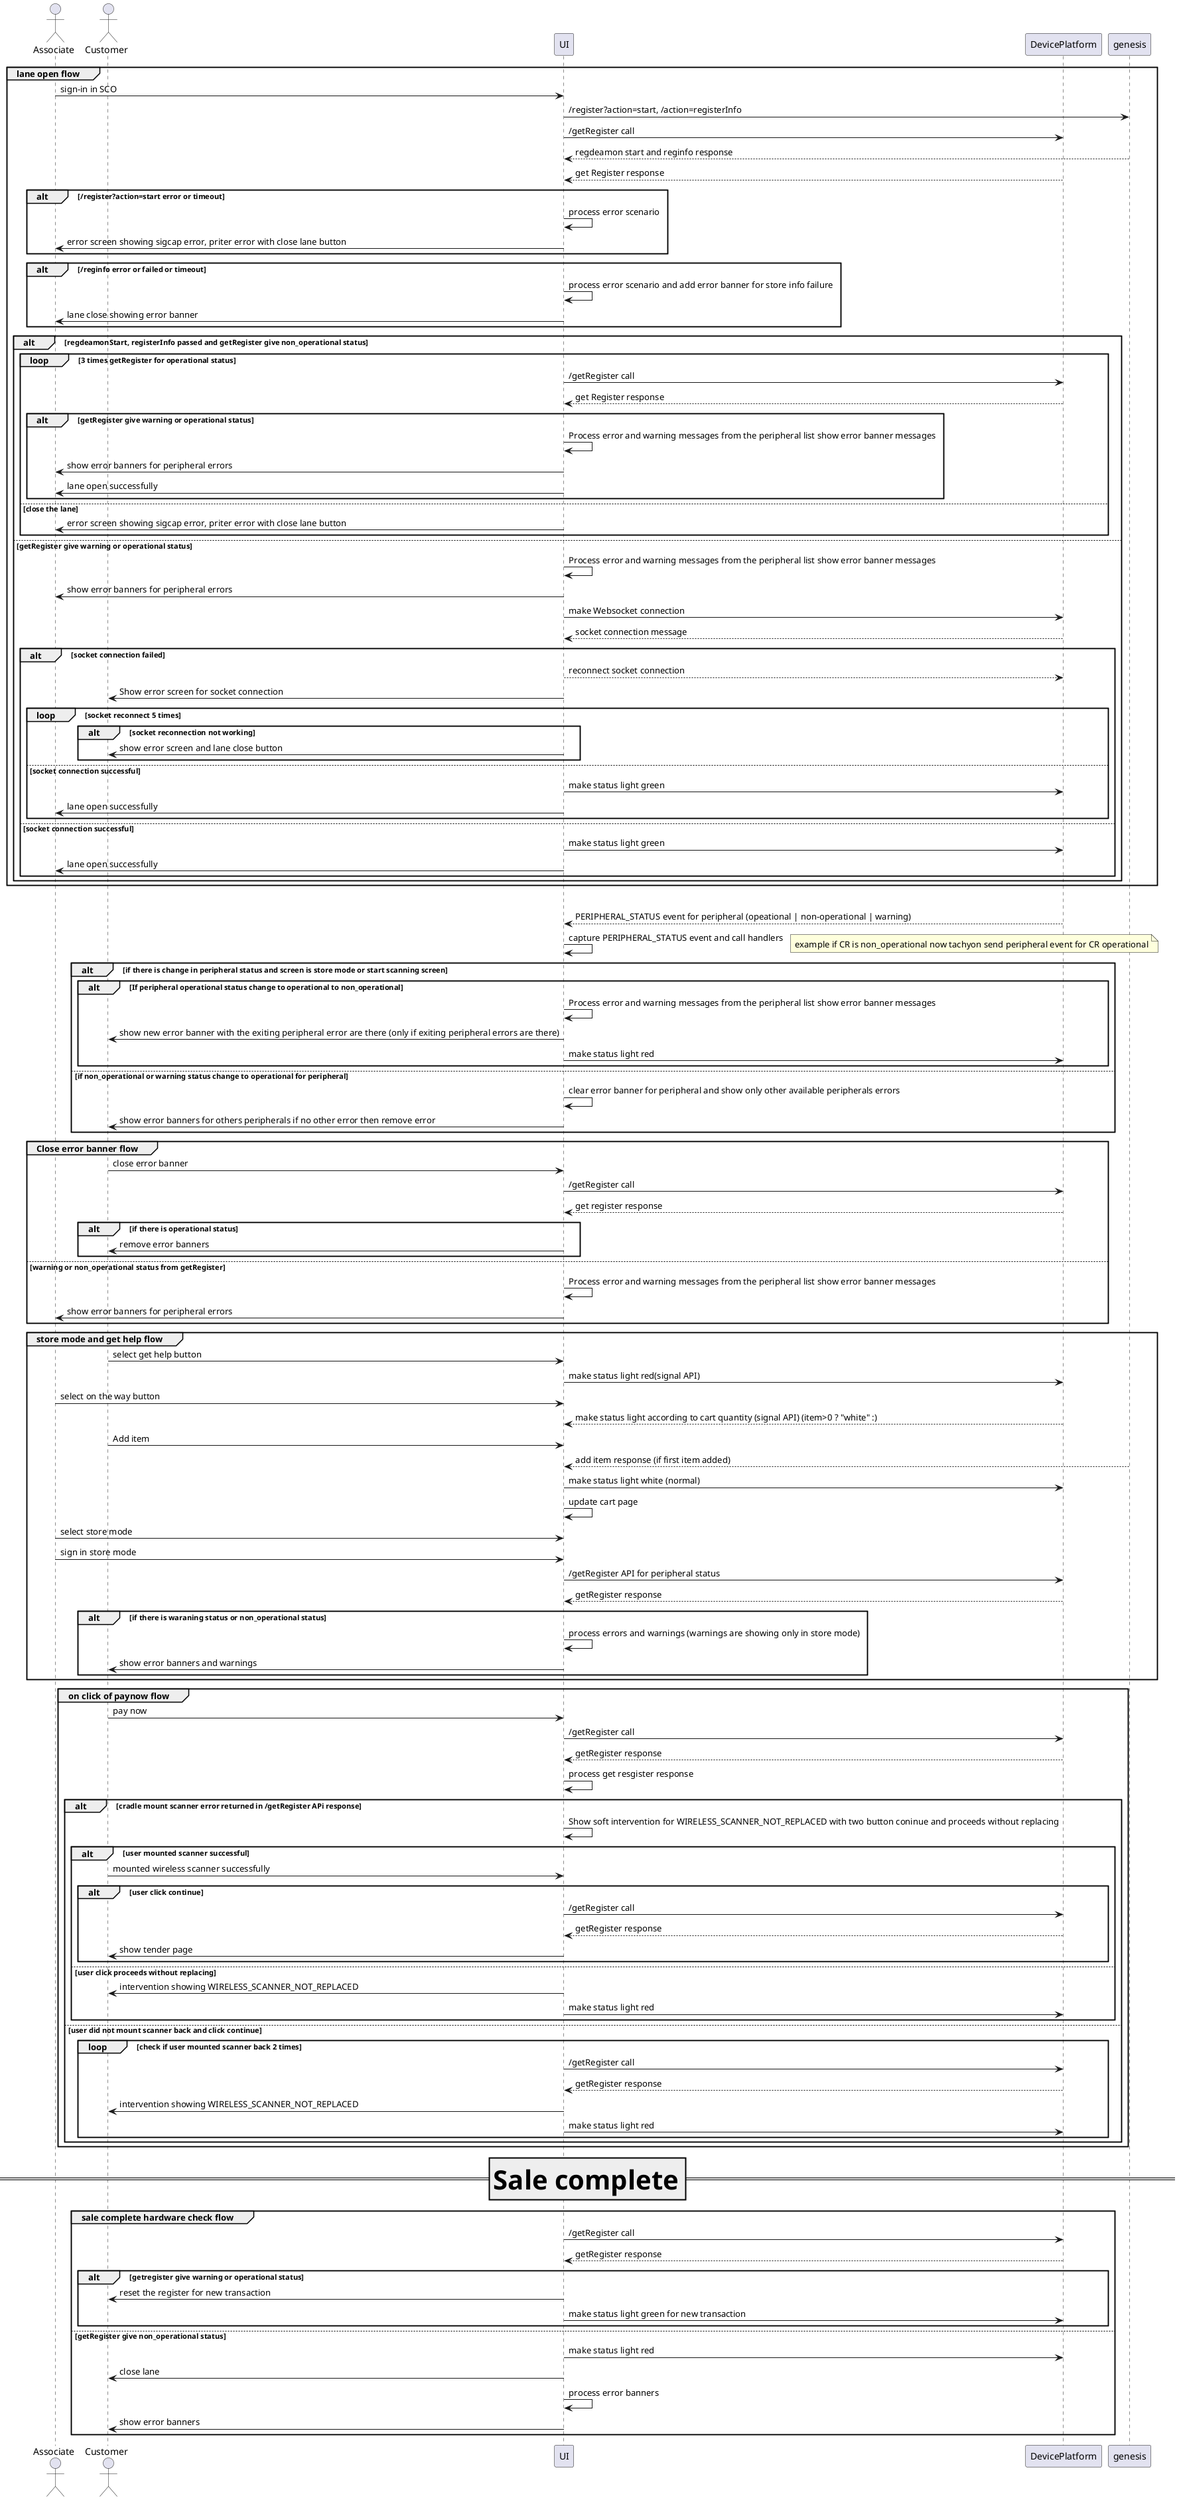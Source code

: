 @startuml
actor Associate as user1
actor Customer as user
participant UI as ui
participant DevicePlatform as tachyon

group lane open flow
user1->ui: sign-in in SCO
ui->genesis: /register?action=start, /action=registerInfo
ui->tachyon:  /getRegister call
genesis-->ui: regdeamon start and reginfo response
tachyon-->ui: get Register response
alt /register?action=start error or timeout
ui->ui: process error scenario
ui-> user1: error screen showing sigcap error, priter error with close lane button
end
alt /reginfo error or failed or timeout
ui->ui: process error scenario and add error banner for store info failure
ui-> user1: lane close showing error banner 
end
alt regdeamonStart, registerInfo passed and getRegister give non_operational status
loop 3 times getRegister for operational status
ui->tachyon: /getRegister call
tachyon-->ui: get Register response
alt getRegister give warning or operational status
ui-> ui: Process error and warning messages from the peripheral list show error banner messages
ui->  user1: show error banners for peripheral errors
ui-> user1: lane open successfully
end
else close the lane
ui-> user1: error screen showing sigcap error, priter error with close lane button
end 
else getRegister give warning or operational status
ui-> ui: Process error and warning messages from the peripheral list show error banner messages
ui->  user1: show error banners for peripheral errors
ui->tachyon: make Websocket connection
tachyon-->ui: socket connection message
alt socket connection failed
ui-->tachyon: reconnect socket connection
ui->user: Show error screen for socket connection
loop socket reconnect 5 times
alt socket reconnection not working
ui->user: show error screen and lane close button
end
else socket connection successful
ui->tachyon: make status light green
ui-> user1: lane open successfully
end
else socket connection successful 
note right: Establised websocket connection on lane open
ui->tachyon: make status light green
ui-> user1: lane open successfully
end
end
end

group Auto refresh error banners flow
tachyon-->ui: PERIPHERAL_STATUS event for peripheral (opeational | non-operational | warning)
ui->ui: capture PERIPHERAL_STATUS event and call handlers
alt if there is change in peripheral status and screen is store mode or start scanning screen
note right: example if CR is non_operational now tachyon send peripheral event for CR operational
alt If peripheral operational status change to operational to non_operational
ui->ui: Process error and warning messages from the peripheral list show error banner messages
ui->user: show new error banner with the exiting peripheral error are there (only if exiting peripheral errors are there)
ui->tachyon: make status light red
end
else if non_operational or warning status change to operational for peripheral
ui->ui: clear error banner for peripheral and show only other available peripherals errors
ui->user: show error banners for others peripherals if no other error then remove error 
end

group Close error banner flow
user->ui: close error banner
ui->tachyon: /getRegister call
tachyon-->ui: get register response
alt if there is operational status 
ui->user: remove error banners 
end
else warning or non_operational status from getRegister 
ui->ui: Process error and warning messages from the peripheral list show error banner messages
ui->user1: show error banners for peripheral errors
end

group store mode and get help flow
user->ui: select get help button
ui->tachyon: make status light red(signal API)
user1->ui: select on the way button
tachyon-->ui: make status light according to cart quantity (signal API) (item>0 ? "white" :)
user->ui: Add item
genesis-->ui: add item response (if first item added)
ui->tachyon: make status light white (normal)
ui->ui: update cart page
user1->ui: select store mode
user1->ui: sign in store mode
ui->tachyon: /getRegister API for peripheral status
tachyon-->ui: getRegister response
alt if there is waraning status or non_operational status
ui->ui: process errors and warnings (warnings are showing only in store mode)
ui->user: show error banners and warnings
end
end

group on click of paynow flow
user->ui: pay now
ui->tachyon: /getRegister call
tachyon-->ui: getRegister response
ui->ui: process get resgister response
alt cradle mount scanner error returned in /getRegister APi response
ui->ui: Show soft intervention for WIRELESS_SCANNER_NOT_REPLACED with two button coninue and proceeds without replacing
alt user mounted scanner successful
user->ui: mounted wireless scanner successfully
alt user click continue
ui-> tachyon: /getRegister call
tachyon--> ui: getRegister response
ui->user: show tender page
end
else user click proceeds without replacing
ui->user: intervention showing WIRELESS_SCANNER_NOT_REPLACED
ui->tachyon: make status light red
end
else user did not mount scanner back and click continue
loop check if user mounted scanner back 2 times
ui-> tachyon: /getRegister call
tachyon--> ui: getRegister response
ui->user: intervention showing WIRELESS_SCANNER_NOT_REPLACED
ui->tachyon: make status light red
end
end
end

== <size:40>Sale complete</size> ==

group sale complete hardware check flow
ui->tachyon: /getRegister call
tachyon-->ui: getRegister response
alt getregister give warning or operational status
ui-> user: reset the register for new transaction
ui-> tachyon: make status light green for new transaction
end
else getRegister give non_operational status
ui-> tachyon: make status light red
ui-> user: close lane
ui-> ui: process error banners
ui-> user: show error banners
end 




